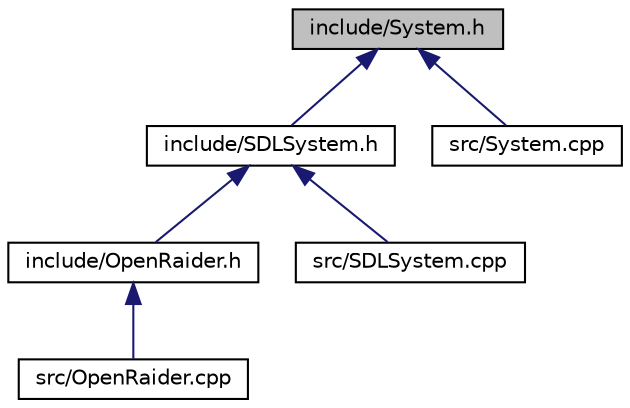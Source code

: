 digraph "include/System.h"
{
 // INTERACTIVE_SVG=YES
  edge [fontname="Helvetica",fontsize="10",labelfontname="Helvetica",labelfontsize="10"];
  node [fontname="Helvetica",fontsize="10",shape=record];
  Node1 [label="include/System.h",height=0.2,width=0.4,color="black", fillcolor="grey75", style="filled" fontcolor="black"];
  Node1 -> Node2 [dir="back",color="midnightblue",fontsize="10",style="solid",fontname="Helvetica"];
  Node2 [label="include/SDLSystem.h",height=0.2,width=0.4,color="black", fillcolor="white", style="filled",URL="$_s_d_l_system_8h.html",tooltip="SDL System interface implementation. "];
  Node2 -> Node3 [dir="back",color="midnightblue",fontsize="10",style="solid",fontname="Helvetica"];
  Node3 [label="include/OpenRaider.h",height=0.2,width=0.4,color="black", fillcolor="white", style="filled",URL="$_open_raider_8h.html",tooltip="Main Game Singleton. "];
  Node3 -> Node4 [dir="back",color="midnightblue",fontsize="10",style="solid",fontname="Helvetica"];
  Node4 [label="src/OpenRaider.cpp",height=0.2,width=0.4,color="black", fillcolor="white", style="filled",URL="$_open_raider_8cpp.html"];
  Node2 -> Node5 [dir="back",color="midnightblue",fontsize="10",style="solid",fontname="Helvetica"];
  Node5 [label="src/SDLSystem.cpp",height=0.2,width=0.4,color="black", fillcolor="white", style="filled",URL="$_s_d_l_system_8cpp.html",tooltip="SDL System interface implementation. "];
  Node1 -> Node6 [dir="back",color="midnightblue",fontsize="10",style="solid",fontname="Helvetica"];
  Node6 [label="src/System.cpp",height=0.2,width=0.4,color="black", fillcolor="white", style="filled",URL="$_system_8cpp.html",tooltip="Mostly defines the interface of System implementations. "];
}

